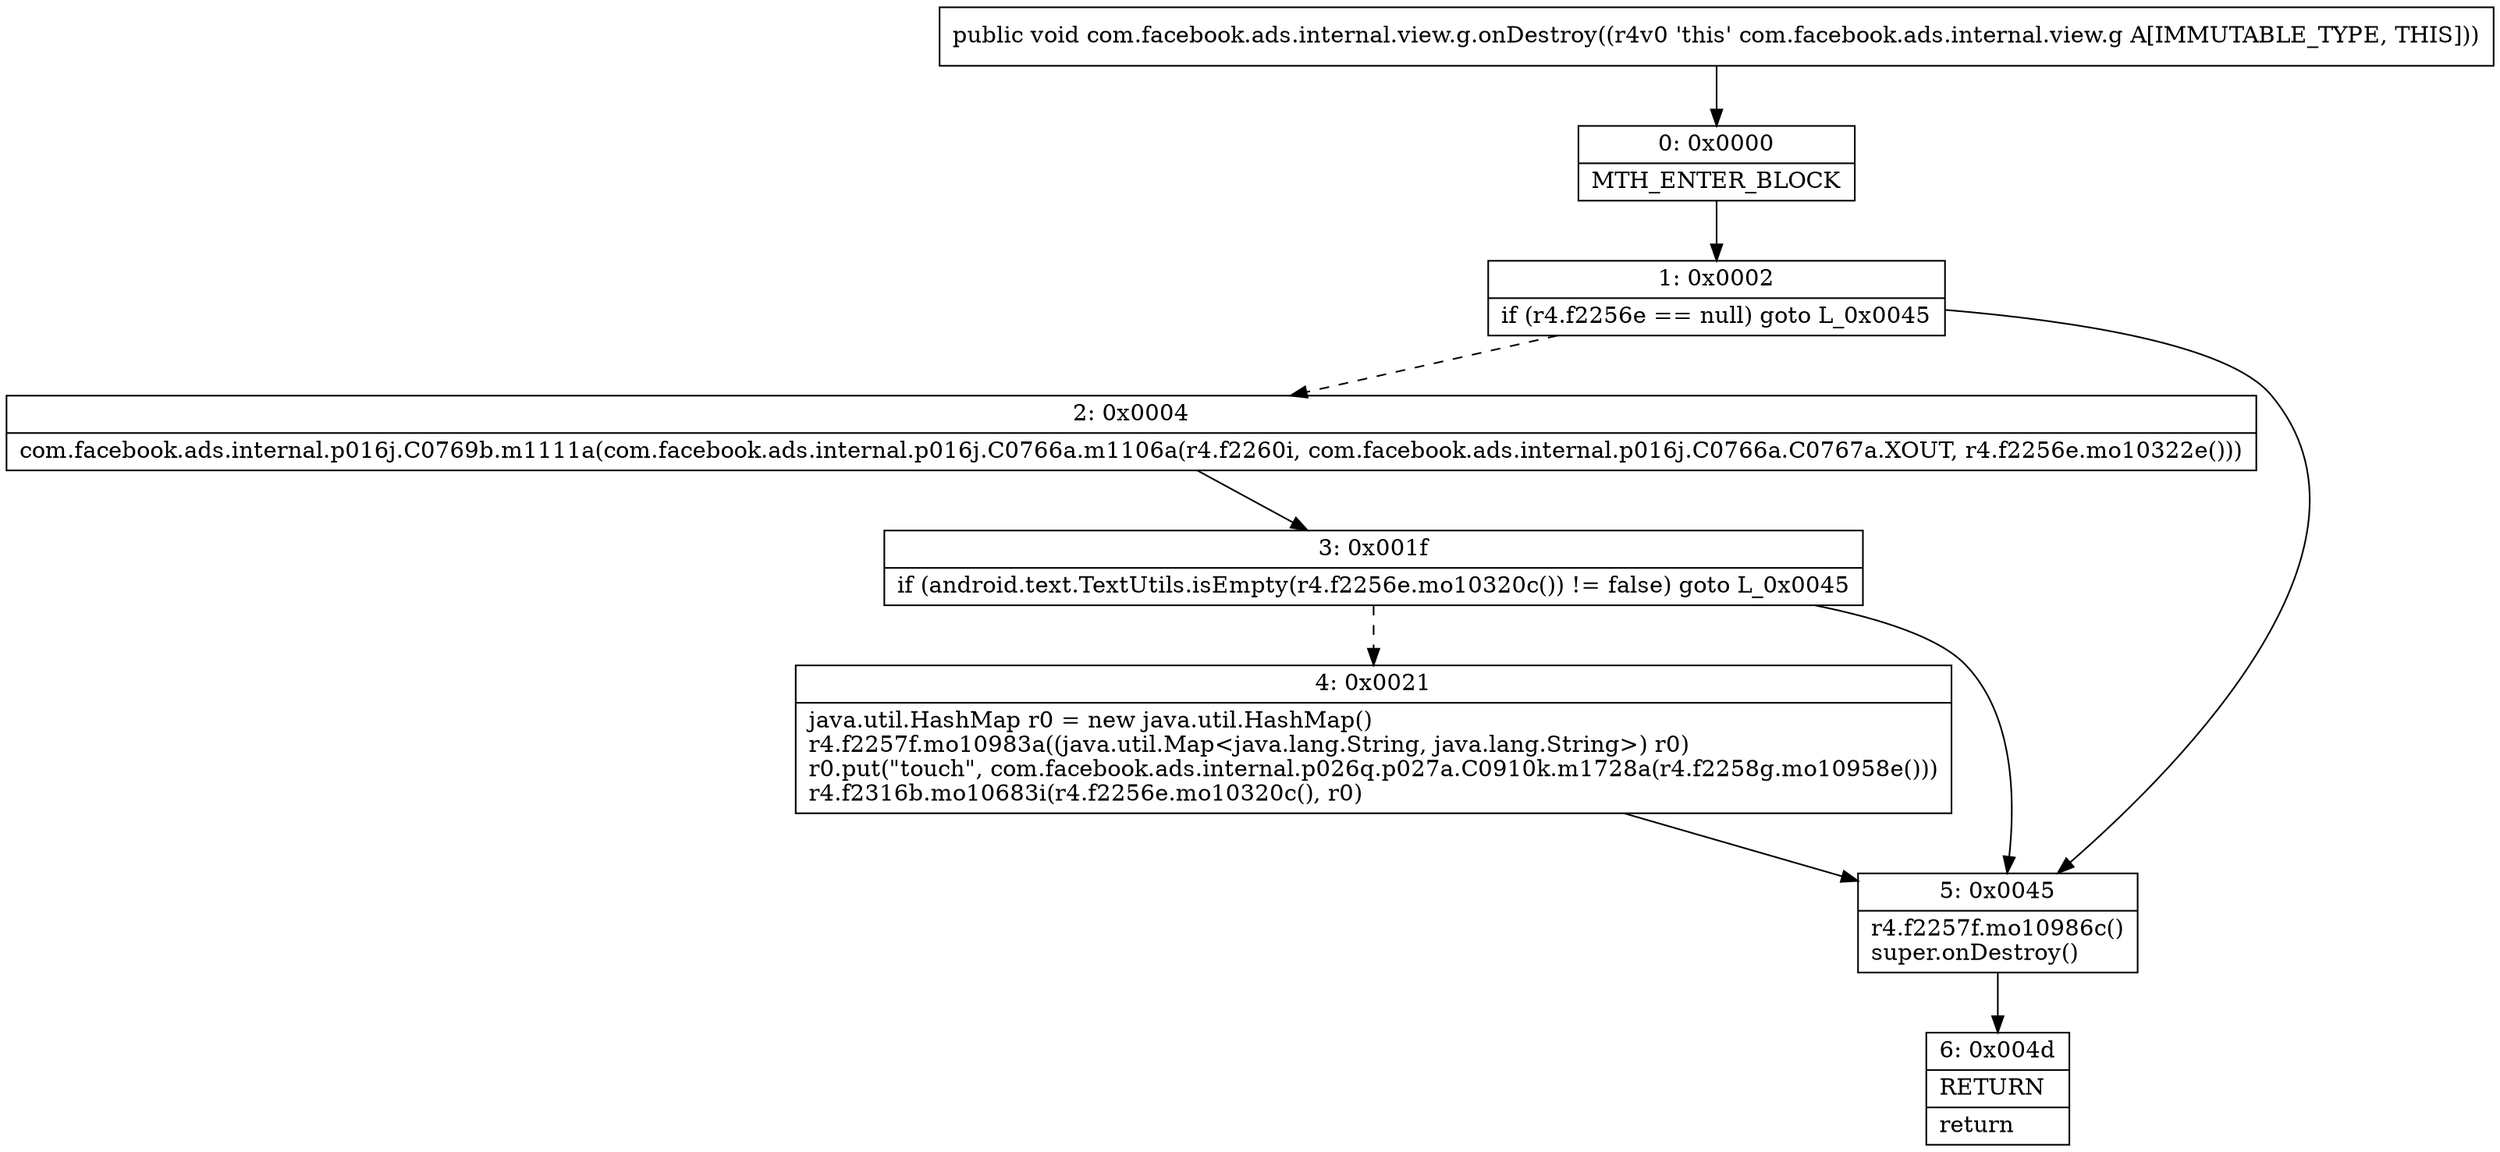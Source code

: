 digraph "CFG forcom.facebook.ads.internal.view.g.onDestroy()V" {
Node_0 [shape=record,label="{0\:\ 0x0000|MTH_ENTER_BLOCK\l}"];
Node_1 [shape=record,label="{1\:\ 0x0002|if (r4.f2256e == null) goto L_0x0045\l}"];
Node_2 [shape=record,label="{2\:\ 0x0004|com.facebook.ads.internal.p016j.C0769b.m1111a(com.facebook.ads.internal.p016j.C0766a.m1106a(r4.f2260i, com.facebook.ads.internal.p016j.C0766a.C0767a.XOUT, r4.f2256e.mo10322e()))\l}"];
Node_3 [shape=record,label="{3\:\ 0x001f|if (android.text.TextUtils.isEmpty(r4.f2256e.mo10320c()) != false) goto L_0x0045\l}"];
Node_4 [shape=record,label="{4\:\ 0x0021|java.util.HashMap r0 = new java.util.HashMap()\lr4.f2257f.mo10983a((java.util.Map\<java.lang.String, java.lang.String\>) r0)\lr0.put(\"touch\", com.facebook.ads.internal.p026q.p027a.C0910k.m1728a(r4.f2258g.mo10958e()))\lr4.f2316b.mo10683i(r4.f2256e.mo10320c(), r0)\l}"];
Node_5 [shape=record,label="{5\:\ 0x0045|r4.f2257f.mo10986c()\lsuper.onDestroy()\l}"];
Node_6 [shape=record,label="{6\:\ 0x004d|RETURN\l|return\l}"];
MethodNode[shape=record,label="{public void com.facebook.ads.internal.view.g.onDestroy((r4v0 'this' com.facebook.ads.internal.view.g A[IMMUTABLE_TYPE, THIS])) }"];
MethodNode -> Node_0;
Node_0 -> Node_1;
Node_1 -> Node_2[style=dashed];
Node_1 -> Node_5;
Node_2 -> Node_3;
Node_3 -> Node_4[style=dashed];
Node_3 -> Node_5;
Node_4 -> Node_5;
Node_5 -> Node_6;
}

